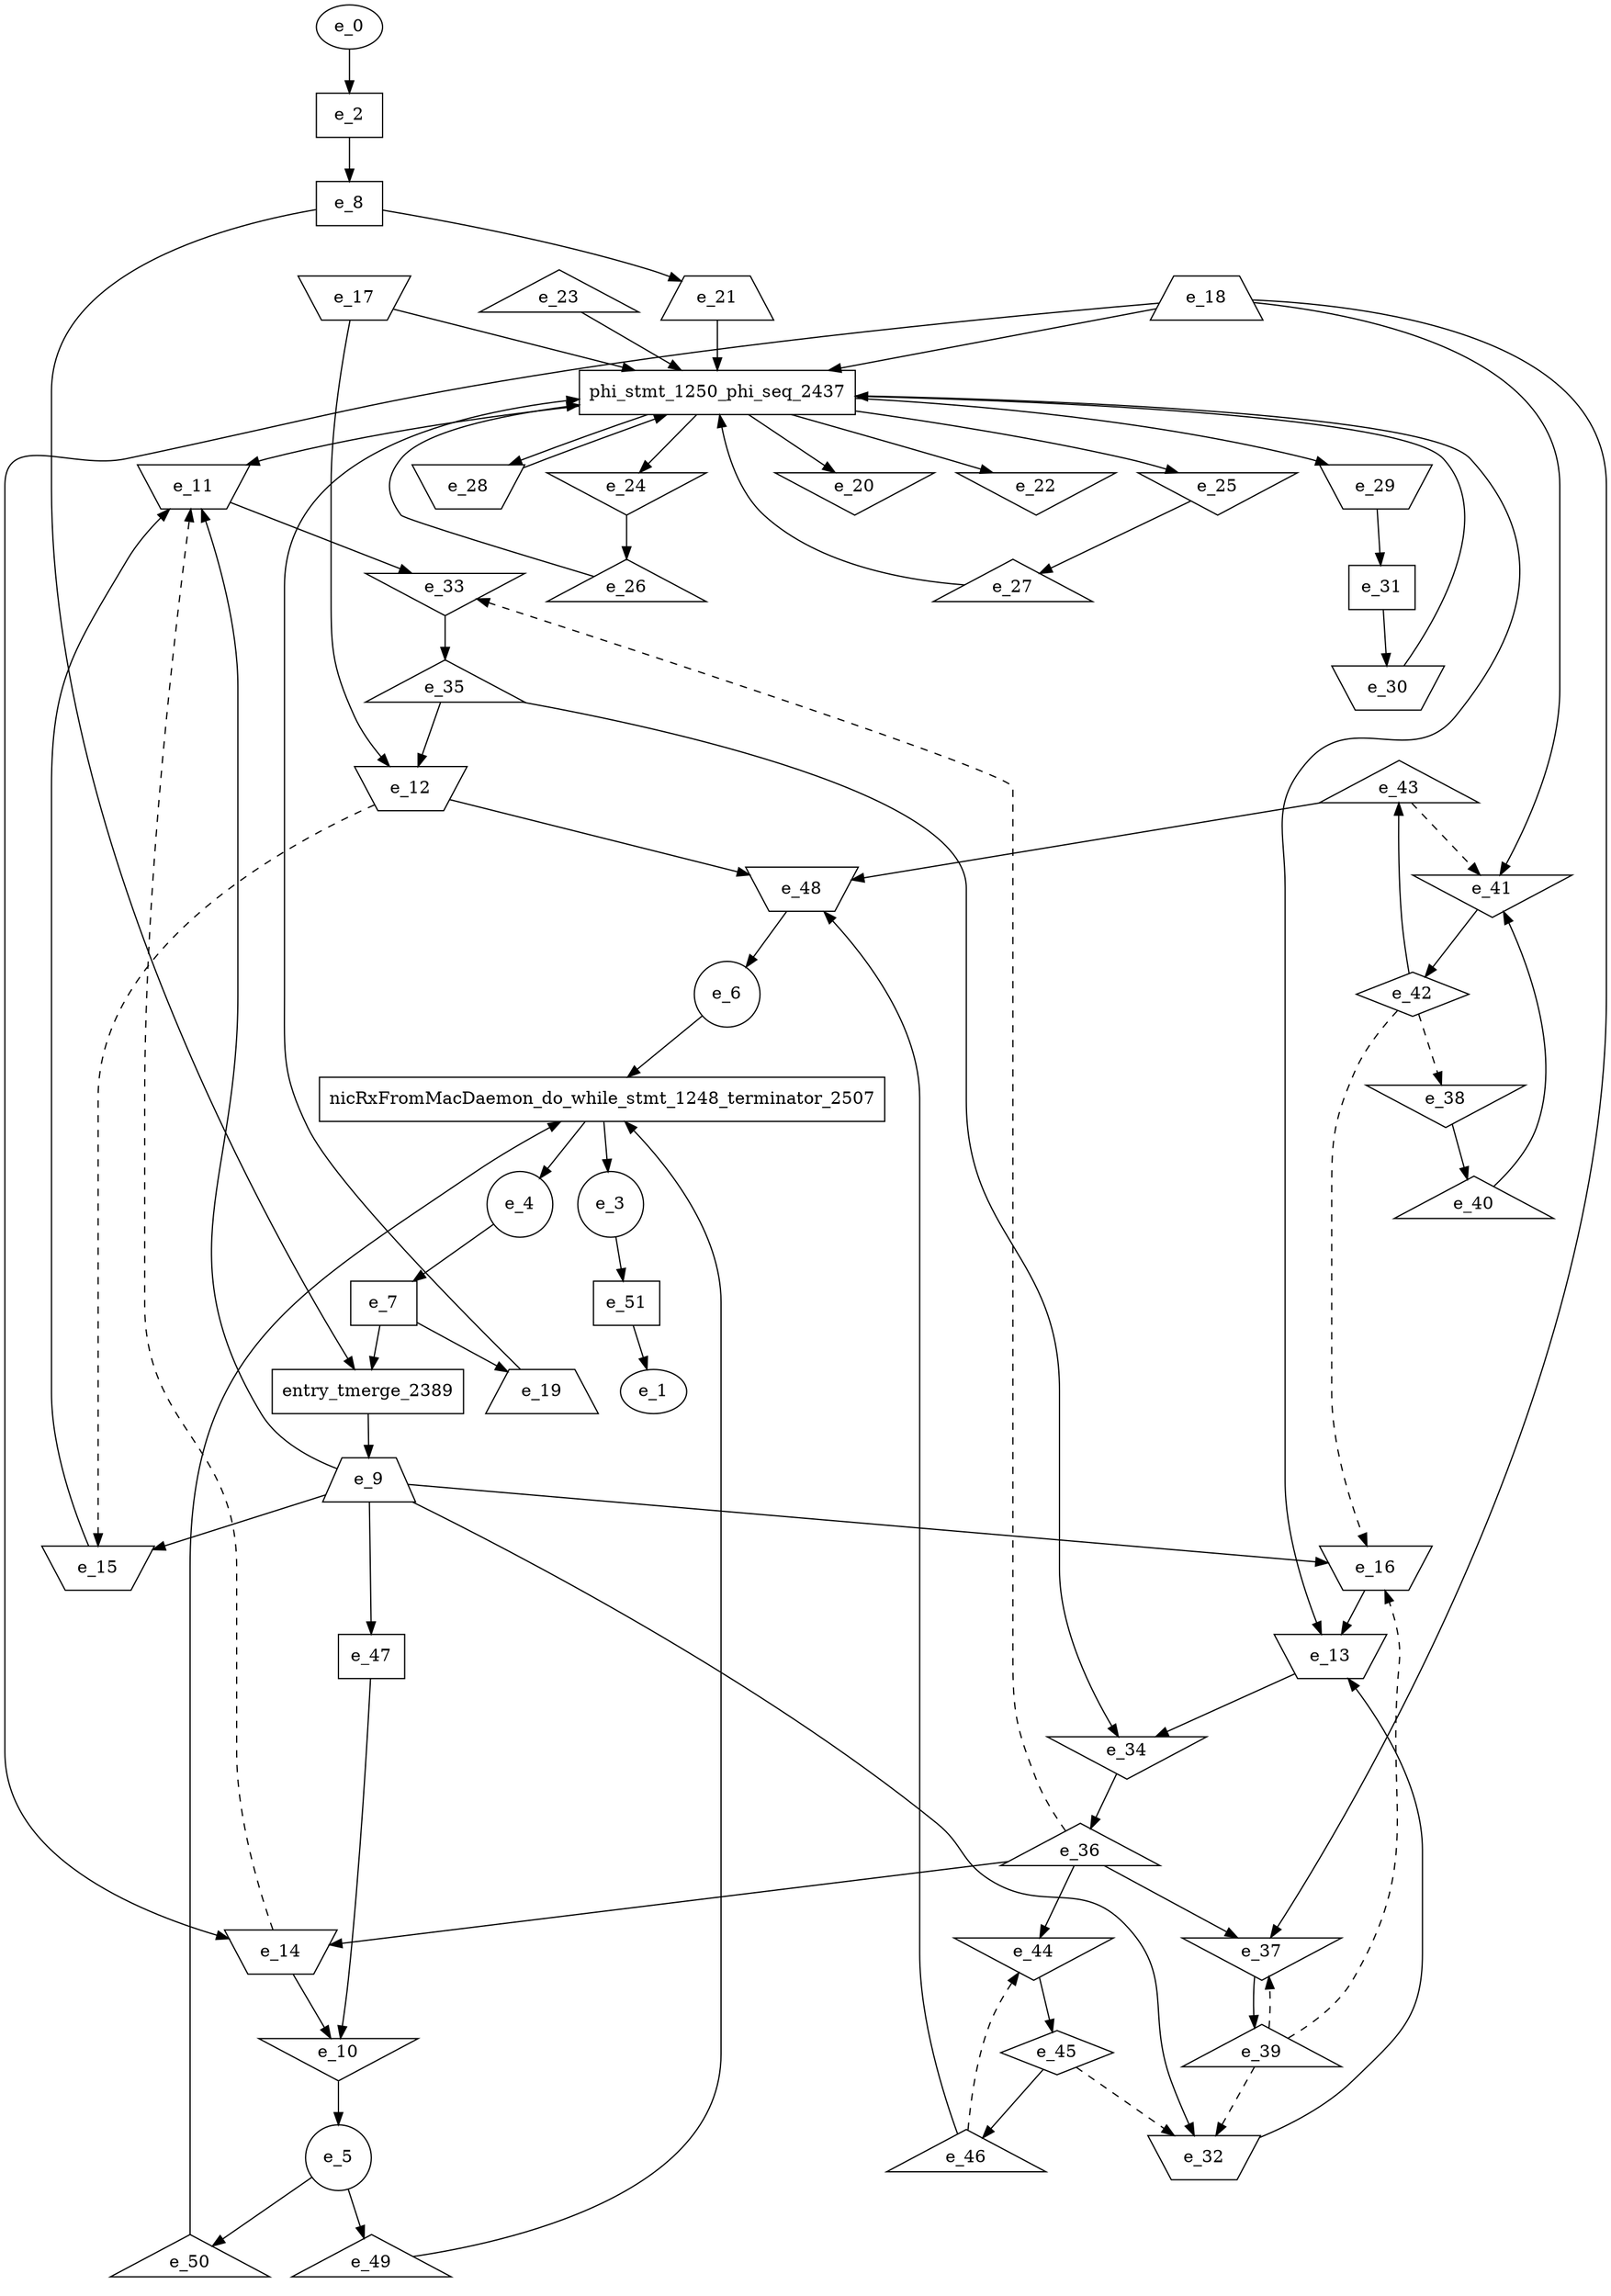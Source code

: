 digraph control_path {
  e_0: entry_node : n ;
  e_1: exit_node : s ;
  e_2 [shape = dot];
  e_3 [shape = circle];
  e_4 [shape = circle];
  e_5 [shape = circle];
  e_6 [shape = circle];
  e_7 [shape = dot];
  e_8 [shape = dot];
  e_9 [shape = trapezium];
  e_10 [shape = invtriangle];
  e_11 [shape = invtrapezium];
  e_12 [shape = invtrapezium];
  e_13 [shape = invtrapezium];
  e_14 [shape = invtrapezium];
  e_15 [shape = invtrapezium];
  e_16 [shape = invtrapezium];
  e_17 [shape = invtrapezium];
  e_18 [shape = trapezium];
  e_19 [shape = trapezium];
  e_20 [shape = invtriangle];
  e_21 [shape = trapezium];
  e_22 [shape = invtriangle];
  e_23 [shape = triangle];
  e_24 [shape = invtriangle];
  e_25 [shape = invtriangle];
  e_26 [shape = triangle];
  e_27 [shape = triangle];
  e_28 [shape = invtrapezium];
  e_29 [shape = invtrapezium];
  e_30 [shape = invtrapezium];
  e_31 [shape = dot];
  e_32 [shape = invtrapezium];
  e_33 [shape = invtriangle];
  e_34 [shape = invtriangle];
  e_35 [shape = triangle];
  e_36 [shape = triangle];
  e_37 [shape = invtriangle];
  e_38 [shape = invtriangle];
  e_39 [shape = triangle];
  e_40 [shape = triangle];
  e_41 [shape = invtriangle];
  e_42 [shape = diamond];
  e_43 [shape = triangle];
  e_44 [shape = invtriangle];
  e_45 [shape = diamond];
  e_46 [shape = triangle];
  e_47 [shape = dot];
  e_48 [shape = invtrapezium];
  e_49 [shape = triangle];
  e_50 [shape = triangle];
  e_51 [shape = dot];
  e_51 -> e_1;
  e_0 -> e_2;
  e_10 -> e_5;
  e_48 -> e_6;
  e_4 -> e_7;
  e_2 -> e_8;
  e_14 -> e_10;
  e_47 -> e_10;
  e_9 -> e_11;
  e_15 -> e_11;
  e_14 -> e_11[style = dashed];
  e_35 -> e_12;
  e_17 -> e_12;
  e_32 -> e_13;
  e_16 -> e_13;
  e_36 -> e_14;
  e_18 -> e_14;
  e_9 -> e_15;
  e_12 -> e_15[style = dashed];
  e_9 -> e_16;
  e_39 -> e_16[style = dashed];
  e_42 -> e_16[style = dashed];
  e_7 -> e_19;
  e_8 -> e_21;
  e_24 -> e_26;
  e_25 -> e_27;
  e_31 -> e_30;
  e_29 -> e_31;
  e_9 -> e_32;
  e_39 -> e_32[style = dashed];
  e_45 -> e_32[style = dashed];
  e_11 -> e_33;
  e_36 -> e_33[style = dashed];
  e_13 -> e_34;
  e_35 -> e_34;
  e_33 -> e_35;
  e_34 -> e_36;
  e_36 -> e_37;
  e_18 -> e_37;
  e_39 -> e_37[style = dashed];
  e_42 -> e_38[style = dashed];
  e_37 -> e_39;
  e_38 -> e_40;
  e_40 -> e_41;
  e_18 -> e_41;
  e_43 -> e_41[style = dashed];
  e_41 -> e_42;
  e_42 -> e_43;
  e_36 -> e_44;
  e_46 -> e_44[style = dashed];
  e_44 -> e_45;
  e_45 -> e_46;
  e_9 -> e_47;
  e_12 -> e_48;
  e_43 -> e_48;
  e_46 -> e_48;
  e_5 -> e_49;
  e_5 -> e_50;
  e_3 -> e_51;
  nicRxFromMacDaemon_do_while_stmt_1248_terminator_2507 [shape=rectangle];
e_6 -> nicRxFromMacDaemon_do_while_stmt_1248_terminator_2507;
e_50 -> nicRxFromMacDaemon_do_while_stmt_1248_terminator_2507;
e_49 -> nicRxFromMacDaemon_do_while_stmt_1248_terminator_2507;
nicRxFromMacDaemon_do_while_stmt_1248_terminator_2507 -> e_4;
nicRxFromMacDaemon_do_while_stmt_1248_terminator_2507 -> e_3;
  phi_stmt_1250_phi_seq_2437 [shape=rectangle];
e_19 -> phi_stmt_1250_phi_seq_2437;
phi_stmt_1250_phi_seq_2437 -> e_24;
phi_stmt_1250_phi_seq_2437 -> e_25;
phi_stmt_1250_phi_seq_2437 -> e_20;
e_26 -> phi_stmt_1250_phi_seq_2437;
e_27 -> phi_stmt_1250_phi_seq_2437;
e_21 -> phi_stmt_1250_phi_seq_2437;
phi_stmt_1250_phi_seq_2437 -> e_28;
phi_stmt_1250_phi_seq_2437 -> e_29;
phi_stmt_1250_phi_seq_2437 -> e_22;
e_28 -> phi_stmt_1250_phi_seq_2437;
e_30 -> phi_stmt_1250_phi_seq_2437;
e_17 -> phi_stmt_1250_phi_seq_2437;
e_18 -> phi_stmt_1250_phi_seq_2437;
phi_stmt_1250_phi_seq_2437 -> e_11;
phi_stmt_1250_phi_seq_2437 -> e_13;
e_23 -> phi_stmt_1250_phi_seq_2437;
entry_tmerge_2389 [shape = rectangle]; 
e_7 -> entry_tmerge_2389;
e_8 -> entry_tmerge_2389;
entry_tmerge_2389 -> e_9;
}

